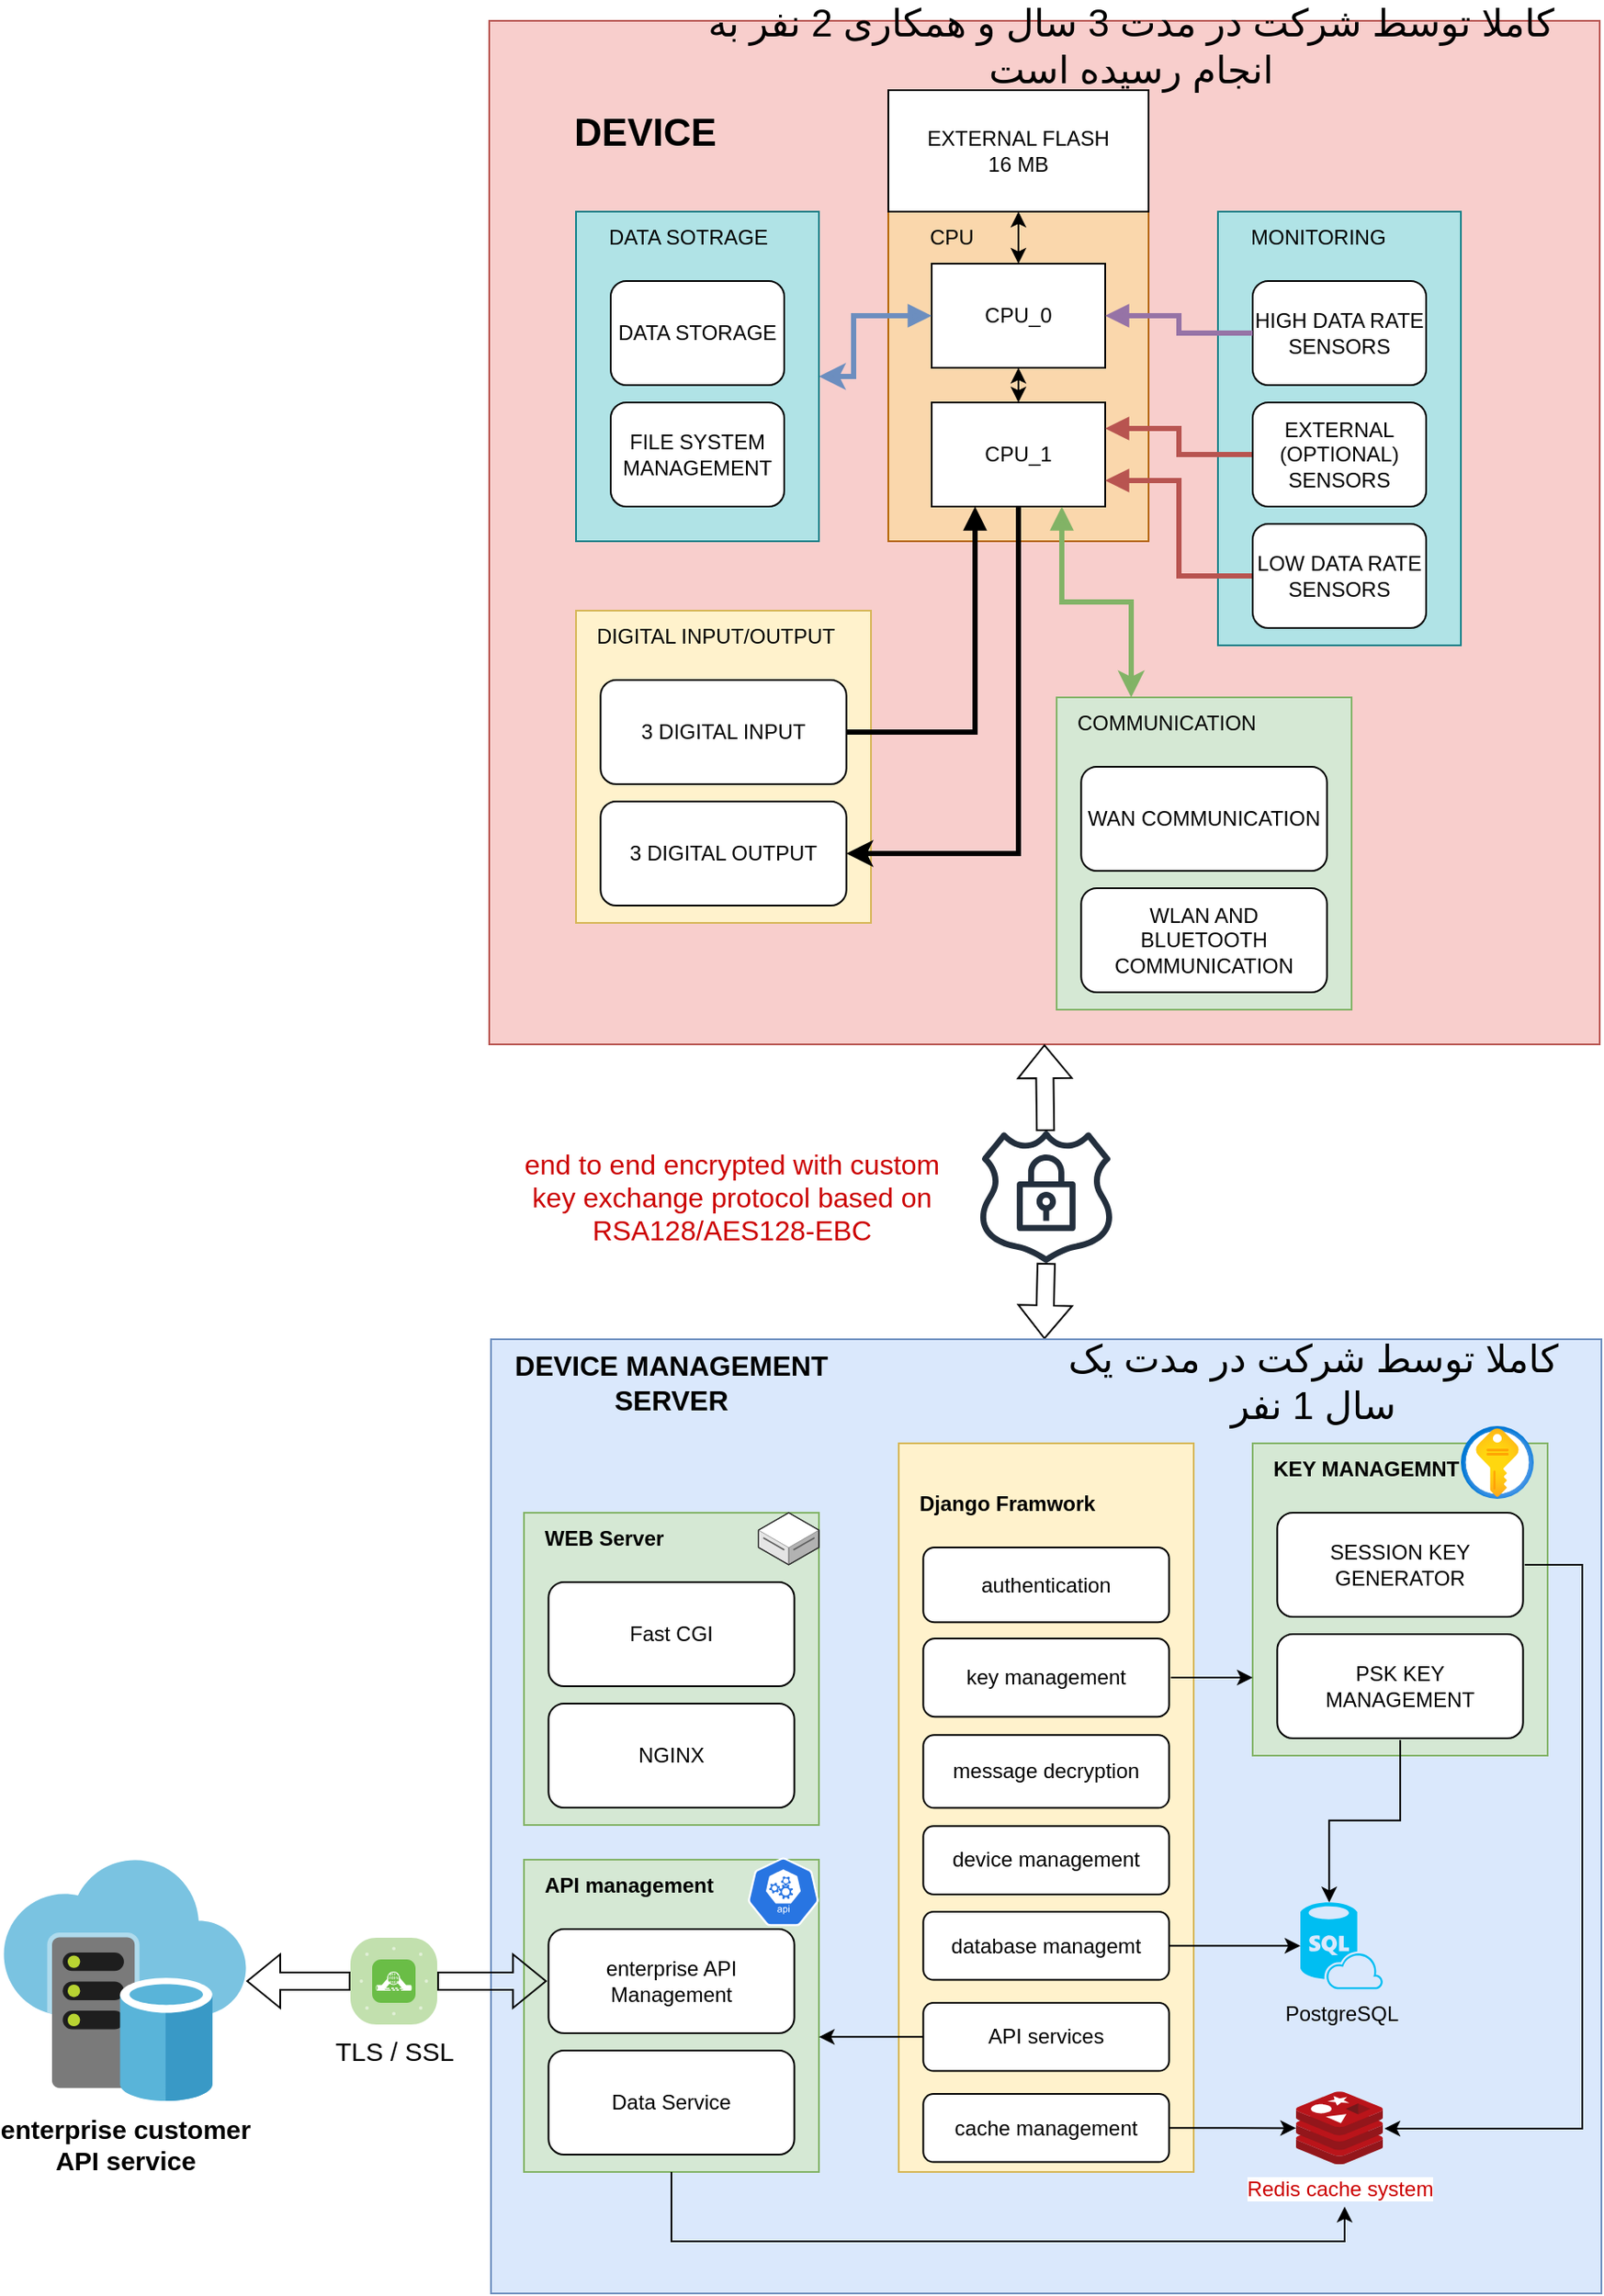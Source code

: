 <mxfile version="20.2.8" type="github">
  <diagram id="DA9injmPz5gYIz-tdfSx" name="hardweare_overall_diagram">
    <mxGraphModel dx="2653" dy="990" grid="1" gridSize="10" guides="1" tooltips="1" connect="1" arrows="1" fold="1" page="1" pageScale="1" pageWidth="850" pageHeight="1100" math="0" shadow="0">
      <root>
        <mxCell id="0" />
        <mxCell id="1" parent="0" />
        <mxCell id="OmCJdY4qoT6l-CiM3UKr-3" value="" style="rounded=0;whiteSpace=wrap;html=1;fillColor=#f8cecc;strokeColor=#b85450;" parent="1" vertex="1">
          <mxGeometry x="120" y="150" width="640" height="590" as="geometry" />
        </mxCell>
        <mxCell id="H9R15JqGRCV7nAU2df1A-18" value="" style="group;fillColor=#d5e8d4;strokeColor=#82b366;" parent="1" vertex="1" connectable="0">
          <mxGeometry x="447" y="540" width="170" height="180" as="geometry" />
        </mxCell>
        <mxCell id="H9R15JqGRCV7nAU2df1A-19" value="" style="rounded=0;whiteSpace=wrap;html=1;fillColor=#d5e8d4;strokeColor=#82b366;" parent="H9R15JqGRCV7nAU2df1A-18" vertex="1">
          <mxGeometry width="170" height="180" as="geometry" />
        </mxCell>
        <mxCell id="H9R15JqGRCV7nAU2df1A-20" value="&lt;div&gt;WLAN AND &lt;br&gt;&lt;/div&gt;&lt;div&gt;BLUETOOTH&lt;/div&gt;&lt;div&gt;COMMUNICATION&lt;br&gt;&lt;/div&gt;" style="rounded=1;whiteSpace=wrap;html=1;" parent="H9R15JqGRCV7nAU2df1A-18" vertex="1">
          <mxGeometry x="14.167" y="110" width="141.667" height="60" as="geometry" />
        </mxCell>
        <mxCell id="H9R15JqGRCV7nAU2df1A-21" value="WAN COMMUNICATION" style="rounded=1;whiteSpace=wrap;html=1;" parent="H9R15JqGRCV7nAU2df1A-18" vertex="1">
          <mxGeometry x="14.167" y="40" width="141.667" height="60" as="geometry" />
        </mxCell>
        <mxCell id="H9R15JqGRCV7nAU2df1A-22" value="COMMUNICATION" style="text;html=1;strokeColor=none;fillColor=none;align=left;verticalAlign=middle;whiteSpace=wrap;rounded=0;" parent="H9R15JqGRCV7nAU2df1A-18" vertex="1">
          <mxGeometry x="9.917" width="85" height="30" as="geometry" />
        </mxCell>
        <mxCell id="H9R15JqGRCV7nAU2df1A-2" value="" style="rounded=0;whiteSpace=wrap;html=1;fillColor=#fad7ac;strokeColor=#b46504;" parent="1" vertex="1">
          <mxGeometry x="350" y="260" width="150" height="190" as="geometry" />
        </mxCell>
        <mxCell id="H9R15JqGRCV7nAU2df1A-3" value="CPU_1" style="rounded=0;whiteSpace=wrap;html=1;" parent="1" vertex="1">
          <mxGeometry x="375" y="370" width="100" height="60" as="geometry" />
        </mxCell>
        <mxCell id="H9R15JqGRCV7nAU2df1A-50" style="edgeStyle=orthogonalEdgeStyle;rounded=0;orthogonalLoop=1;jettySize=auto;html=1;exitX=0.5;exitY=1;exitDx=0;exitDy=0;entryX=0.5;entryY=0;entryDx=0;entryDy=0;startArrow=classic;startFill=1;endArrow=classic;endFill=1;strokeWidth=1;" parent="1" source="H9R15JqGRCV7nAU2df1A-4" target="H9R15JqGRCV7nAU2df1A-3" edge="1">
          <mxGeometry relative="1" as="geometry" />
        </mxCell>
        <mxCell id="H9R15JqGRCV7nAU2df1A-4" value="CPU_0" style="rounded=0;whiteSpace=wrap;html=1;" parent="1" vertex="1">
          <mxGeometry x="375" y="290" width="100" height="60" as="geometry" />
        </mxCell>
        <mxCell id="H9R15JqGRCV7nAU2df1A-5" style="edgeStyle=orthogonalEdgeStyle;rounded=0;orthogonalLoop=1;jettySize=auto;html=1;exitX=0.5;exitY=1;exitDx=0;exitDy=0;" parent="1" source="H9R15JqGRCV7nAU2df1A-2" target="H9R15JqGRCV7nAU2df1A-2" edge="1">
          <mxGeometry relative="1" as="geometry" />
        </mxCell>
        <mxCell id="H9R15JqGRCV7nAU2df1A-6" style="edgeStyle=orthogonalEdgeStyle;rounded=0;orthogonalLoop=1;jettySize=auto;html=1;exitX=0.5;exitY=1;exitDx=0;exitDy=0;" parent="1" source="H9R15JqGRCV7nAU2df1A-2" target="H9R15JqGRCV7nAU2df1A-2" edge="1">
          <mxGeometry relative="1" as="geometry" />
        </mxCell>
        <mxCell id="H9R15JqGRCV7nAU2df1A-9" value="&lt;div align=&quot;left&quot;&gt;CPU&lt;/div&gt;" style="text;html=1;strokeColor=none;fillColor=none;align=left;verticalAlign=middle;whiteSpace=wrap;rounded=0;" parent="1" vertex="1">
          <mxGeometry x="372" y="260" width="60" height="30" as="geometry" />
        </mxCell>
        <mxCell id="H9R15JqGRCV7nAU2df1A-24" style="edgeStyle=orthogonalEdgeStyle;rounded=0;orthogonalLoop=1;jettySize=auto;html=1;entryX=0.75;entryY=1;entryDx=0;entryDy=0;fillColor=#d5e8d4;strokeColor=#82b366;endArrow=block;endFill=1;strokeWidth=3;startArrow=classic;startFill=1;" parent="1" source="H9R15JqGRCV7nAU2df1A-19" target="H9R15JqGRCV7nAU2df1A-3" edge="1">
          <mxGeometry relative="1" as="geometry">
            <Array as="points">
              <mxPoint x="490" y="485" />
              <mxPoint x="450" y="485" />
            </Array>
          </mxGeometry>
        </mxCell>
        <mxCell id="H9R15JqGRCV7nAU2df1A-10" value="" style="rounded=0;whiteSpace=wrap;html=1;fillColor=#b0e3e6;strokeColor=#0e8088;" parent="1" vertex="1">
          <mxGeometry x="540" y="260" width="140" height="250" as="geometry" />
        </mxCell>
        <mxCell id="H9R15JqGRCV7nAU2df1A-35" style="edgeStyle=orthogonalEdgeStyle;rounded=0;orthogonalLoop=1;jettySize=auto;html=1;exitX=0;exitY=0.5;exitDx=0;exitDy=0;entryX=1;entryY=0.75;entryDx=0;entryDy=0;endArrow=block;endFill=1;strokeWidth=3;fillColor=#f8cecc;strokeColor=#b85450;" parent="1" source="H9R15JqGRCV7nAU2df1A-11" target="H9R15JqGRCV7nAU2df1A-3" edge="1">
          <mxGeometry relative="1" as="geometry" />
        </mxCell>
        <mxCell id="H9R15JqGRCV7nAU2df1A-11" value="&lt;div&gt;LOW DATA RATE&lt;/div&gt;&lt;div&gt;SENSORS&lt;br&gt;&lt;/div&gt;" style="rounded=1;whiteSpace=wrap;html=1;" parent="1" vertex="1">
          <mxGeometry x="560" y="440" width="100" height="60" as="geometry" />
        </mxCell>
        <mxCell id="H9R15JqGRCV7nAU2df1A-12" value="&lt;div&gt;HIGH DATA RATE &lt;br&gt;&lt;/div&gt;&lt;div&gt;SENSORS&lt;br&gt;&lt;/div&gt;" style="rounded=1;whiteSpace=wrap;html=1;" parent="1" vertex="1">
          <mxGeometry x="560" y="300" width="100" height="60" as="geometry" />
        </mxCell>
        <mxCell id="H9R15JqGRCV7nAU2df1A-13" value="&lt;div align=&quot;left&quot;&gt;MONITORING&lt;/div&gt;" style="text;html=1;strokeColor=none;fillColor=none;align=left;verticalAlign=middle;whiteSpace=wrap;rounded=0;" parent="1" vertex="1">
          <mxGeometry x="557" y="260" width="60" height="30" as="geometry" />
        </mxCell>
        <mxCell id="H9R15JqGRCV7nAU2df1A-14" style="edgeStyle=orthogonalEdgeStyle;rounded=0;orthogonalLoop=1;jettySize=auto;html=1;exitX=0;exitY=0.5;exitDx=0;exitDy=0;entryX=1;entryY=0.5;entryDx=0;entryDy=0;fillColor=#e1d5e7;strokeColor=#9673a6;endArrow=block;endFill=1;strokeWidth=3;" parent="1" source="H9R15JqGRCV7nAU2df1A-12" target="H9R15JqGRCV7nAU2df1A-4" edge="1">
          <mxGeometry relative="1" as="geometry" />
        </mxCell>
        <mxCell id="H9R15JqGRCV7nAU2df1A-32" style="edgeStyle=orthogonalEdgeStyle;rounded=0;orthogonalLoop=1;jettySize=auto;html=1;entryX=0;entryY=0.5;entryDx=0;entryDy=0;endArrow=block;endFill=1;strokeWidth=3;fillColor=#dae8fc;strokeColor=#6c8ebf;startArrow=classic;startFill=1;" parent="1" source="H9R15JqGRCV7nAU2df1A-28" target="H9R15JqGRCV7nAU2df1A-4" edge="1">
          <mxGeometry relative="1" as="geometry">
            <Array as="points">
              <mxPoint x="330" y="355" />
              <mxPoint x="330" y="320" />
            </Array>
          </mxGeometry>
        </mxCell>
        <mxCell id="H9R15JqGRCV7nAU2df1A-28" value="" style="rounded=0;whiteSpace=wrap;html=1;fillColor=#b0e3e6;strokeColor=#0e8088;" parent="1" vertex="1">
          <mxGeometry x="170" y="260" width="140" height="190" as="geometry" />
        </mxCell>
        <mxCell id="H9R15JqGRCV7nAU2df1A-29" value="FILE SYSTEM MANAGEMENT" style="rounded=1;whiteSpace=wrap;html=1;" parent="1" vertex="1">
          <mxGeometry x="190" y="370" width="100" height="60" as="geometry" />
        </mxCell>
        <mxCell id="H9R15JqGRCV7nAU2df1A-30" value="DATA STORAGE" style="rounded=1;whiteSpace=wrap;html=1;" parent="1" vertex="1">
          <mxGeometry x="190" y="300" width="100" height="60" as="geometry" />
        </mxCell>
        <mxCell id="H9R15JqGRCV7nAU2df1A-31" value="&lt;div align=&quot;left&quot;&gt;DATA SOTRAGE&lt;br&gt;&lt;/div&gt;" style="text;html=1;strokeColor=none;fillColor=none;align=left;verticalAlign=middle;whiteSpace=wrap;rounded=0;" parent="1" vertex="1">
          <mxGeometry x="187" y="260" width="103" height="30" as="geometry" />
        </mxCell>
        <mxCell id="H9R15JqGRCV7nAU2df1A-36" style="edgeStyle=orthogonalEdgeStyle;rounded=0;orthogonalLoop=1;jettySize=auto;html=1;exitX=0;exitY=0.5;exitDx=0;exitDy=0;entryX=1;entryY=0.25;entryDx=0;entryDy=0;endArrow=block;endFill=1;strokeWidth=3;fillColor=#f8cecc;strokeColor=#b85450;" parent="1" source="H9R15JqGRCV7nAU2df1A-33" target="H9R15JqGRCV7nAU2df1A-3" edge="1">
          <mxGeometry relative="1" as="geometry" />
        </mxCell>
        <mxCell id="H9R15JqGRCV7nAU2df1A-33" value="&lt;div&gt;EXTERNAL&lt;/div&gt;&lt;div&gt;(OPTIONAL)&lt;/div&gt;&lt;div&gt;SENSORS&lt;br&gt;&lt;/div&gt;" style="rounded=1;whiteSpace=wrap;html=1;" parent="1" vertex="1">
          <mxGeometry x="560" y="370" width="100" height="60" as="geometry" />
        </mxCell>
        <mxCell id="H9R15JqGRCV7nAU2df1A-41" value="" style="group;fillColor=#d5e8d4;strokeColor=#82b366;" parent="1" vertex="1" connectable="0">
          <mxGeometry x="170" y="490" width="170" height="180" as="geometry" />
        </mxCell>
        <mxCell id="H9R15JqGRCV7nAU2df1A-42" value="" style="rounded=0;whiteSpace=wrap;html=1;fillColor=#fff2cc;strokeColor=#d6b656;" parent="H9R15JqGRCV7nAU2df1A-41" vertex="1">
          <mxGeometry width="170" height="180" as="geometry" />
        </mxCell>
        <mxCell id="H9R15JqGRCV7nAU2df1A-43" value="3 DIGITAL OUTPUT" style="rounded=1;whiteSpace=wrap;html=1;" parent="H9R15JqGRCV7nAU2df1A-41" vertex="1">
          <mxGeometry x="14.167" y="110" width="141.667" height="60" as="geometry" />
        </mxCell>
        <mxCell id="H9R15JqGRCV7nAU2df1A-44" value="3 DIGITAL INPUT" style="rounded=1;whiteSpace=wrap;html=1;" parent="H9R15JqGRCV7nAU2df1A-41" vertex="1">
          <mxGeometry x="14.167" y="40" width="141.667" height="60" as="geometry" />
        </mxCell>
        <mxCell id="H9R15JqGRCV7nAU2df1A-45" value="DIGITAL INPUT/OUTPUT" style="text;html=1;strokeColor=none;fillColor=none;align=left;verticalAlign=middle;whiteSpace=wrap;rounded=0;" parent="H9R15JqGRCV7nAU2df1A-41" vertex="1">
          <mxGeometry x="9.92" width="150.08" height="30" as="geometry" />
        </mxCell>
        <mxCell id="H9R15JqGRCV7nAU2df1A-47" style="edgeStyle=orthogonalEdgeStyle;rounded=0;orthogonalLoop=1;jettySize=auto;html=1;exitX=1;exitY=0.5;exitDx=0;exitDy=0;entryX=0.25;entryY=1;entryDx=0;entryDy=0;startArrow=none;startFill=0;endArrow=block;endFill=1;strokeWidth=3;" parent="1" source="H9R15JqGRCV7nAU2df1A-44" target="H9R15JqGRCV7nAU2df1A-3" edge="1">
          <mxGeometry relative="1" as="geometry" />
        </mxCell>
        <mxCell id="H9R15JqGRCV7nAU2df1A-49" style="edgeStyle=orthogonalEdgeStyle;rounded=0;orthogonalLoop=1;jettySize=auto;html=1;startArrow=classic;startFill=1;endArrow=none;endFill=0;strokeWidth=3;" parent="1" source="H9R15JqGRCV7nAU2df1A-43" target="H9R15JqGRCV7nAU2df1A-3" edge="1">
          <mxGeometry relative="1" as="geometry" />
        </mxCell>
        <mxCell id="OmCJdY4qoT6l-CiM3UKr-1" value="&lt;div&gt;EXTERNAL FLASH&lt;/div&gt;&lt;div&gt;16 MB&lt;br&gt;&lt;/div&gt;" style="rounded=0;whiteSpace=wrap;html=1;" parent="1" vertex="1">
          <mxGeometry x="350" y="190" width="150" height="70" as="geometry" />
        </mxCell>
        <mxCell id="OmCJdY4qoT6l-CiM3UKr-2" value="" style="endArrow=classic;startArrow=classic;html=1;rounded=0;" parent="1" source="H9R15JqGRCV7nAU2df1A-4" target="OmCJdY4qoT6l-CiM3UKr-1" edge="1">
          <mxGeometry width="50" height="50" relative="1" as="geometry">
            <mxPoint x="400" y="380" as="sourcePoint" />
            <mxPoint x="450" y="330" as="targetPoint" />
          </mxGeometry>
        </mxCell>
        <mxCell id="OmCJdY4qoT6l-CiM3UKr-4" value="&lt;font style=&quot;font-size: 22px;&quot;&gt;&lt;b&gt;DEVICE&lt;/b&gt;&lt;/font&gt;" style="text;html=1;strokeColor=none;fillColor=none;align=center;verticalAlign=middle;whiteSpace=wrap;rounded=0;" parent="1" vertex="1">
          <mxGeometry x="180" y="200" width="60" height="30" as="geometry" />
        </mxCell>
        <mxCell id="OmCJdY4qoT6l-CiM3UKr-5" value="کاملا توسط شرکت در مدت 3 سال و همکاری 2 نفر به انجام رسیده است " style="text;html=1;strokeColor=none;fillColor=none;align=center;verticalAlign=middle;whiteSpace=wrap;rounded=0;fontSize=22;" parent="1" vertex="1">
          <mxGeometry x="220" y="150" width="540" height="30" as="geometry" />
        </mxCell>
        <mxCell id="xMOrm1WXgKgzaWiG3uET-1" value="" style="shape=flexArrow;endArrow=classic;startArrow=none;html=1;rounded=0;entryX=0.5;entryY=1;entryDx=0;entryDy=0;" edge="1" parent="1" source="xMOrm1WXgKgzaWiG3uET-2" target="OmCJdY4qoT6l-CiM3UKr-3">
          <mxGeometry width="100" height="100" relative="1" as="geometry">
            <mxPoint x="440" y="880" as="sourcePoint" />
            <mxPoint x="500" y="740" as="targetPoint" />
          </mxGeometry>
        </mxCell>
        <mxCell id="xMOrm1WXgKgzaWiG3uET-2" value="" style="sketch=0;outlineConnect=0;fontColor=#232F3E;gradientColor=none;fillColor=#232F3D;strokeColor=none;dashed=0;verticalLabelPosition=bottom;verticalAlign=top;align=center;html=1;fontSize=12;fontStyle=0;aspect=fixed;pointerEvents=1;shape=mxgraph.aws4.ssl_padlock;" vertex="1" parent="1">
          <mxGeometry x="402" y="790" width="78" height="76" as="geometry" />
        </mxCell>
        <mxCell id="xMOrm1WXgKgzaWiG3uET-3" value="" style="shape=flexArrow;endArrow=none;startArrow=classic;html=1;rounded=0;entryX=0.5;entryY=1;entryDx=0;entryDy=0;" edge="1" parent="1" target="xMOrm1WXgKgzaWiG3uET-2">
          <mxGeometry width="100" height="100" relative="1" as="geometry">
            <mxPoint x="440" y="910" as="sourcePoint" />
            <mxPoint x="440" y="740" as="targetPoint" />
          </mxGeometry>
        </mxCell>
        <mxCell id="xMOrm1WXgKgzaWiG3uET-4" value="end to end encrypted with custom key exchange protocol based on RSA128/AES128-EBC" style="text;html=1;strokeColor=none;fillColor=none;align=center;verticalAlign=middle;whiteSpace=wrap;rounded=0;fontSize=16;fontColor=#CC0000;" vertex="1" parent="1">
          <mxGeometry x="130" y="813" width="260" height="30" as="geometry" />
        </mxCell>
        <mxCell id="xMOrm1WXgKgzaWiG3uET-6" value="cache redis" style="rounded=0;whiteSpace=wrap;html=1;fillColor=#dae8fc;strokeColor=#6c8ebf;" vertex="1" parent="1">
          <mxGeometry x="121" y="910" width="640" height="550" as="geometry" />
        </mxCell>
        <mxCell id="xMOrm1WXgKgzaWiG3uET-7" value="" style="group;fillColor=#d5e8d4;strokeColor=#82b366;" vertex="1" connectable="0" parent="1">
          <mxGeometry x="140" y="1010" width="170" height="180" as="geometry" />
        </mxCell>
        <mxCell id="xMOrm1WXgKgzaWiG3uET-9" value="NGINX" style="rounded=1;whiteSpace=wrap;html=1;" vertex="1" parent="xMOrm1WXgKgzaWiG3uET-7">
          <mxGeometry x="14.167" y="110" width="141.667" height="60" as="geometry" />
        </mxCell>
        <mxCell id="xMOrm1WXgKgzaWiG3uET-10" value="Fast CGI" style="rounded=1;whiteSpace=wrap;html=1;" vertex="1" parent="xMOrm1WXgKgzaWiG3uET-7">
          <mxGeometry x="14.167" y="40" width="141.667" height="60" as="geometry" />
        </mxCell>
        <mxCell id="xMOrm1WXgKgzaWiG3uET-11" value="&lt;div&gt;&lt;b&gt;WEB Server&lt;/b&gt;&lt;/div&gt;" style="text;html=1;strokeColor=none;fillColor=none;align=left;verticalAlign=middle;whiteSpace=wrap;rounded=0;" vertex="1" parent="xMOrm1WXgKgzaWiG3uET-7">
          <mxGeometry x="9.917" width="85" height="30" as="geometry" />
        </mxCell>
        <mxCell id="xMOrm1WXgKgzaWiG3uET-14" value="" style="verticalLabelPosition=bottom;html=1;verticalAlign=top;strokeWidth=1;align=center;outlineConnect=0;dashed=0;outlineConnect=0;shape=mxgraph.aws3d.dataServer;strokeColor=#5E5E5E;aspect=fixed;fontSize=12;fontColor=#CC0000;" vertex="1" parent="xMOrm1WXgKgzaWiG3uET-7">
          <mxGeometry x="135.19" width="34.81" height="30" as="geometry" />
        </mxCell>
        <mxCell id="xMOrm1WXgKgzaWiG3uET-18" value="" style="group;fillColor=#fff2cc;strokeColor=#d6b656;" vertex="1" connectable="0" parent="1">
          <mxGeometry x="356" y="970" width="170" height="420" as="geometry" />
        </mxCell>
        <mxCell id="xMOrm1WXgKgzaWiG3uET-19" value="message decryption" style="rounded=1;whiteSpace=wrap;html=1;" vertex="1" parent="xMOrm1WXgKgzaWiG3uET-18">
          <mxGeometry x="14.16" y="168.15" width="141.67" height="42" as="geometry" />
        </mxCell>
        <mxCell id="xMOrm1WXgKgzaWiG3uET-20" value="authentication " style="rounded=1;whiteSpace=wrap;html=1;" vertex="1" parent="xMOrm1WXgKgzaWiG3uET-18">
          <mxGeometry x="14.16" y="60" width="141.67" height="43.166" as="geometry" />
        </mxCell>
        <mxCell id="xMOrm1WXgKgzaWiG3uET-21" value="&lt;b&gt;Django Framwork&lt;/b&gt;" style="text;html=1;strokeColor=none;fillColor=none;align=left;verticalAlign=middle;whiteSpace=wrap;rounded=0;" vertex="1" parent="xMOrm1WXgKgzaWiG3uET-18">
          <mxGeometry x="9.92" width="110.08" height="70.0" as="geometry" />
        </mxCell>
        <mxCell id="xMOrm1WXgKgzaWiG3uET-23" value="" style="shape=image;html=1;verticalAlign=top;verticalLabelPosition=bottom;labelBackgroundColor=#ffffff;imageAspect=0;aspect=fixed;image=https://cdn2.iconfinder.com/data/icons/boxicons-logos/24/bxl-django-128.png;fontSize=12;fontColor=#CC0000;" vertex="1" parent="xMOrm1WXgKgzaWiG3uET-18">
          <mxGeometry x="140" y="4.667" width="28" height="28" as="geometry" />
        </mxCell>
        <mxCell id="xMOrm1WXgKgzaWiG3uET-24" value="key management" style="rounded=1;whiteSpace=wrap;html=1;" vertex="1" parent="xMOrm1WXgKgzaWiG3uET-18">
          <mxGeometry x="14.16" y="112.5" width="141.67" height="45.129" as="geometry" />
        </mxCell>
        <mxCell id="xMOrm1WXgKgzaWiG3uET-25" value="device management" style="rounded=1;whiteSpace=wrap;html=1;" vertex="1" parent="xMOrm1WXgKgzaWiG3uET-18">
          <mxGeometry x="14.16" y="220.65" width="141.67" height="39.291" as="geometry" />
        </mxCell>
        <mxCell id="xMOrm1WXgKgzaWiG3uET-26" value="database managemt" style="rounded=1;whiteSpace=wrap;html=1;" vertex="1" parent="xMOrm1WXgKgzaWiG3uET-18">
          <mxGeometry x="14.16" y="270" width="141.67" height="39.291" as="geometry" />
        </mxCell>
        <mxCell id="xMOrm1WXgKgzaWiG3uET-27" value="API services" style="rounded=1;whiteSpace=wrap;html=1;" vertex="1" parent="xMOrm1WXgKgzaWiG3uET-18">
          <mxGeometry x="14.16" y="322.5" width="141.67" height="39.291" as="geometry" />
        </mxCell>
        <mxCell id="xMOrm1WXgKgzaWiG3uET-28" value="cache management" style="rounded=1;whiteSpace=wrap;html=1;" vertex="1" parent="xMOrm1WXgKgzaWiG3uET-18">
          <mxGeometry x="14.16" y="375" width="141.67" height="39.291" as="geometry" />
        </mxCell>
        <mxCell id="xMOrm1WXgKgzaWiG3uET-29" value="&lt;span style=&quot;background-color: transparent;&quot;&gt;Redis cache system&lt;br&gt;&lt;/span&gt;" style="sketch=0;aspect=fixed;html=1;points=[];align=center;image;fontSize=12;image=img/lib/mscae/Cache_Redis_Product.svg;fontColor=#CC0000;" vertex="1" parent="1">
          <mxGeometry x="585" y="1343.65" width="50" height="42" as="geometry" />
        </mxCell>
        <mxCell id="xMOrm1WXgKgzaWiG3uET-30" style="edgeStyle=orthogonalEdgeStyle;rounded=0;orthogonalLoop=1;jettySize=auto;html=1;fontSize=12;fontColor=#000000;" edge="1" parent="1" source="xMOrm1WXgKgzaWiG3uET-28" target="xMOrm1WXgKgzaWiG3uET-29">
          <mxGeometry relative="1" as="geometry" />
        </mxCell>
        <mxCell id="xMOrm1WXgKgzaWiG3uET-31" value="PostgreSQL" style="verticalLabelPosition=bottom;html=1;verticalAlign=top;align=center;strokeColor=none;fillColor=#00BEF2;shape=mxgraph.azure.sql_database_sql_azure;labelBackgroundColor=none;fontSize=12;fontColor=#000000;" vertex="1" parent="1">
          <mxGeometry x="587.5" y="1234.65" width="47.5" height="50" as="geometry" />
        </mxCell>
        <mxCell id="xMOrm1WXgKgzaWiG3uET-32" style="edgeStyle=orthogonalEdgeStyle;rounded=0;orthogonalLoop=1;jettySize=auto;html=1;entryX=0;entryY=0.5;entryDx=0;entryDy=0;entryPerimeter=0;fontSize=12;fontColor=#000000;" edge="1" parent="1" source="xMOrm1WXgKgzaWiG3uET-26" target="xMOrm1WXgKgzaWiG3uET-31">
          <mxGeometry relative="1" as="geometry" />
        </mxCell>
        <mxCell id="xMOrm1WXgKgzaWiG3uET-33" value="" style="group;fillColor=#d5e8d4;strokeColor=#82b366;" vertex="1" connectable="0" parent="1">
          <mxGeometry x="140" y="1210" width="170" height="180" as="geometry" />
        </mxCell>
        <mxCell id="xMOrm1WXgKgzaWiG3uET-34" value="Data Service" style="rounded=1;whiteSpace=wrap;html=1;" vertex="1" parent="xMOrm1WXgKgzaWiG3uET-33">
          <mxGeometry x="14.167" y="110" width="141.667" height="60" as="geometry" />
        </mxCell>
        <mxCell id="xMOrm1WXgKgzaWiG3uET-35" value="enterprise API Management" style="rounded=1;whiteSpace=wrap;html=1;" vertex="1" parent="xMOrm1WXgKgzaWiG3uET-33">
          <mxGeometry x="14.167" y="40" width="141.667" height="60" as="geometry" />
        </mxCell>
        <mxCell id="xMOrm1WXgKgzaWiG3uET-36" value="&lt;b&gt;API management&lt;/b&gt;" style="text;html=1;strokeColor=none;fillColor=none;align=left;verticalAlign=middle;whiteSpace=wrap;rounded=0;" vertex="1" parent="xMOrm1WXgKgzaWiG3uET-33">
          <mxGeometry x="9.92" width="110.08" height="30" as="geometry" />
        </mxCell>
        <mxCell id="xMOrm1WXgKgzaWiG3uET-39" value="" style="sketch=0;html=1;dashed=0;whitespace=wrap;fillColor=#2875E2;strokeColor=#ffffff;points=[[0.005,0.63,0],[0.1,0.2,0],[0.9,0.2,0],[0.5,0,0],[0.995,0.63,0],[0.72,0.99,0],[0.5,1,0],[0.28,0.99,0]];shape=mxgraph.kubernetes.icon;prIcon=api;labelBackgroundColor=none;fontSize=12;fontColor=#000000;" vertex="1" parent="xMOrm1WXgKgzaWiG3uET-33">
          <mxGeometry x="129" y="-3" width="41" height="43" as="geometry" />
        </mxCell>
        <mxCell id="xMOrm1WXgKgzaWiG3uET-43" style="edgeStyle=orthogonalEdgeStyle;rounded=0;orthogonalLoop=1;jettySize=auto;html=1;fontSize=12;fontColor=#000000;" edge="1" parent="1" source="xMOrm1WXgKgzaWiG3uET-27">
          <mxGeometry relative="1" as="geometry">
            <mxPoint x="310" y="1312.145" as="targetPoint" />
          </mxGeometry>
        </mxCell>
        <mxCell id="xMOrm1WXgKgzaWiG3uET-44" value="&lt;div&gt;&lt;font style=&quot;font-size: 15px;&quot;&gt;&lt;b&gt;enterprise customer&lt;/b&gt;&lt;/font&gt;&lt;/div&gt;&lt;div&gt;&lt;font style=&quot;font-size: 15px;&quot;&gt;&lt;b&gt;API service&lt;br&gt;&lt;/b&gt;&lt;/font&gt;&lt;/div&gt;" style="sketch=0;aspect=fixed;html=1;points=[];align=center;image;fontSize=12;image=img/lib/mscae/Virtual_Datacenter.svg;labelBackgroundColor=none;fontColor=#000000;" vertex="1" parent="1">
          <mxGeometry x="-160" y="1210" width="140" height="140" as="geometry" />
        </mxCell>
        <mxCell id="xMOrm1WXgKgzaWiG3uET-45" style="edgeStyle=orthogonalEdgeStyle;rounded=0;orthogonalLoop=1;jettySize=auto;html=1;entryX=1;entryY=0.5;entryDx=0;entryDy=0;entryPerimeter=0;fontSize=15;fontColor=#000000;strokeColor=default;startArrow=none;startFill=1;targetPerimeterSpacing=1;shape=flexArrow;" edge="1" parent="1" source="xMOrm1WXgKgzaWiG3uET-46" target="xMOrm1WXgKgzaWiG3uET-44">
          <mxGeometry relative="1" as="geometry" />
        </mxCell>
        <mxCell id="xMOrm1WXgKgzaWiG3uET-46" value="TLS / SSL" style="verticalLabelPosition=bottom;sketch=0;html=1;fillColor=#6ABD46;strokeColor=#ffffff;verticalAlign=top;align=center;points=[[0.085,0.085,0],[0.915,0.085,0],[0.915,0.915,0],[0.085,0.915,0],[0.25,0,0],[0.5,0,0],[0.75,0,0],[1,0.25,0],[1,0.5,0],[1,0.75,0],[0.75,1,0],[0.5,1,0],[0.25,1,0],[0,0.75,0],[0,0.5,0],[0,0.25,0]];pointerEvents=1;shape=mxgraph.cisco_safe.compositeIcon;bgIcon=mxgraph.cisco_safe.architecture.generic_appliance;resIcon=mxgraph.cisco_safe.architecture.tls_appliance;labelBackgroundColor=none;fontSize=15;fontColor=#000000;" vertex="1" parent="1">
          <mxGeometry x="40" y="1255" width="50" height="50" as="geometry" />
        </mxCell>
        <mxCell id="xMOrm1WXgKgzaWiG3uET-47" value="" style="edgeStyle=orthogonalEdgeStyle;rounded=0;orthogonalLoop=1;jettySize=auto;html=1;entryX=1;entryY=0.5;entryDx=0;entryDy=0;entryPerimeter=0;fontSize=15;fontColor=#000000;strokeColor=default;startArrow=classic;startFill=1;sourcePerimeterSpacing=1;shape=flexArrow;endArrow=none;" edge="1" parent="1" source="xMOrm1WXgKgzaWiG3uET-35" target="xMOrm1WXgKgzaWiG3uET-46">
          <mxGeometry relative="1" as="geometry">
            <mxPoint x="153.167" y="1280" as="sourcePoint" />
            <mxPoint x="-20" y="1280" as="targetPoint" />
          </mxGeometry>
        </mxCell>
        <mxCell id="xMOrm1WXgKgzaWiG3uET-48" value="" style="group;fillColor=#d5e8d4;strokeColor=#82b366;" vertex="1" connectable="0" parent="1">
          <mxGeometry x="560" y="970" width="170" height="180" as="geometry" />
        </mxCell>
        <mxCell id="xMOrm1WXgKgzaWiG3uET-49" value="PSK KEY MANAGEMENT" style="rounded=1;whiteSpace=wrap;html=1;" vertex="1" parent="xMOrm1WXgKgzaWiG3uET-48">
          <mxGeometry x="14.167" y="110" width="141.667" height="60" as="geometry" />
        </mxCell>
        <mxCell id="xMOrm1WXgKgzaWiG3uET-50" value="SESSION KEY GENERATOR" style="rounded=1;whiteSpace=wrap;html=1;" vertex="1" parent="xMOrm1WXgKgzaWiG3uET-48">
          <mxGeometry x="14.167" y="40" width="141.667" height="60" as="geometry" />
        </mxCell>
        <mxCell id="xMOrm1WXgKgzaWiG3uET-51" value="&lt;b&gt;KEY MANAGEMNT&lt;/b&gt;" style="text;html=1;strokeColor=none;fillColor=none;align=left;verticalAlign=middle;whiteSpace=wrap;rounded=0;" vertex="1" parent="xMOrm1WXgKgzaWiG3uET-48">
          <mxGeometry x="9.92" width="110.08" height="30" as="geometry" />
        </mxCell>
        <mxCell id="xMOrm1WXgKgzaWiG3uET-53" value="" style="aspect=fixed;html=1;points=[];align=center;image;fontSize=12;image=img/lib/azure2/security/Key_Vaults.svg;labelBackgroundColor=none;fontColor=#000000;" vertex="1" parent="1">
          <mxGeometry x="680" y="960" width="42" height="42" as="geometry" />
        </mxCell>
        <mxCell id="xMOrm1WXgKgzaWiG3uET-54" style="edgeStyle=orthogonalEdgeStyle;rounded=0;orthogonalLoop=1;jettySize=auto;html=1;strokeColor=default;fontSize=15;fontColor=#000000;startArrow=none;startFill=0;sourcePerimeterSpacing=1;targetPerimeterSpacing=1;" edge="1" parent="1" source="xMOrm1WXgKgzaWiG3uET-24">
          <mxGeometry relative="1" as="geometry">
            <mxPoint x="560" y="1105" as="targetPoint" />
          </mxGeometry>
        </mxCell>
        <mxCell id="xMOrm1WXgKgzaWiG3uET-55" style="edgeStyle=orthogonalEdgeStyle;rounded=0;orthogonalLoop=1;jettySize=auto;html=1;entryX=0.35;entryY=0;entryDx=0;entryDy=0;entryPerimeter=0;strokeColor=default;fontSize=15;fontColor=#000000;startArrow=none;startFill=0;sourcePerimeterSpacing=1;targetPerimeterSpacing=1;" edge="1" parent="1" source="xMOrm1WXgKgzaWiG3uET-49" target="xMOrm1WXgKgzaWiG3uET-31">
          <mxGeometry relative="1" as="geometry" />
        </mxCell>
        <mxCell id="xMOrm1WXgKgzaWiG3uET-56" style="edgeStyle=orthogonalEdgeStyle;rounded=0;orthogonalLoop=1;jettySize=auto;html=1;strokeColor=default;fontSize=15;fontColor=#000000;startArrow=none;startFill=0;sourcePerimeterSpacing=1;targetPerimeterSpacing=1;" edge="1" parent="1" source="xMOrm1WXgKgzaWiG3uET-50" target="xMOrm1WXgKgzaWiG3uET-29">
          <mxGeometry relative="1" as="geometry">
            <Array as="points">
              <mxPoint x="750" y="1040" />
              <mxPoint x="750" y="1365" />
            </Array>
          </mxGeometry>
        </mxCell>
        <mxCell id="xMOrm1WXgKgzaWiG3uET-58" value="&lt;b&gt;&lt;font style=&quot;font-size: 16px;&quot;&gt;DEVICE MANAGEMENT SERVER&lt;/font&gt;&lt;/b&gt;" style="text;html=1;strokeColor=none;fillColor=none;align=center;verticalAlign=middle;whiteSpace=wrap;rounded=0;" vertex="1" parent="1">
          <mxGeometry x="125" y="920" width="200" height="30" as="geometry" />
        </mxCell>
        <mxCell id="xMOrm1WXgKgzaWiG3uET-59" value="کاملا توسط شرکت در مدت یک سال 1 نفر" style="text;html=1;strokeColor=none;fillColor=none;align=center;verticalAlign=middle;whiteSpace=wrap;rounded=0;fontSize=22;" vertex="1" parent="1">
          <mxGeometry x="430" y="920" width="330" height="30" as="geometry" />
        </mxCell>
        <mxCell id="xMOrm1WXgKgzaWiG3uET-60" style="edgeStyle=orthogonalEdgeStyle;rounded=0;orthogonalLoop=1;jettySize=auto;html=1;strokeColor=default;fontSize=16;fontColor=#000000;startArrow=none;startFill=0;sourcePerimeterSpacing=1;targetPerimeterSpacing=1;" edge="1" parent="1">
          <mxGeometry relative="1" as="geometry">
            <mxPoint x="225" y="1390" as="sourcePoint" />
            <mxPoint x="613" y="1410" as="targetPoint" />
            <Array as="points">
              <mxPoint x="225" y="1430" />
              <mxPoint x="613" y="1430" />
            </Array>
          </mxGeometry>
        </mxCell>
      </root>
    </mxGraphModel>
  </diagram>
</mxfile>
